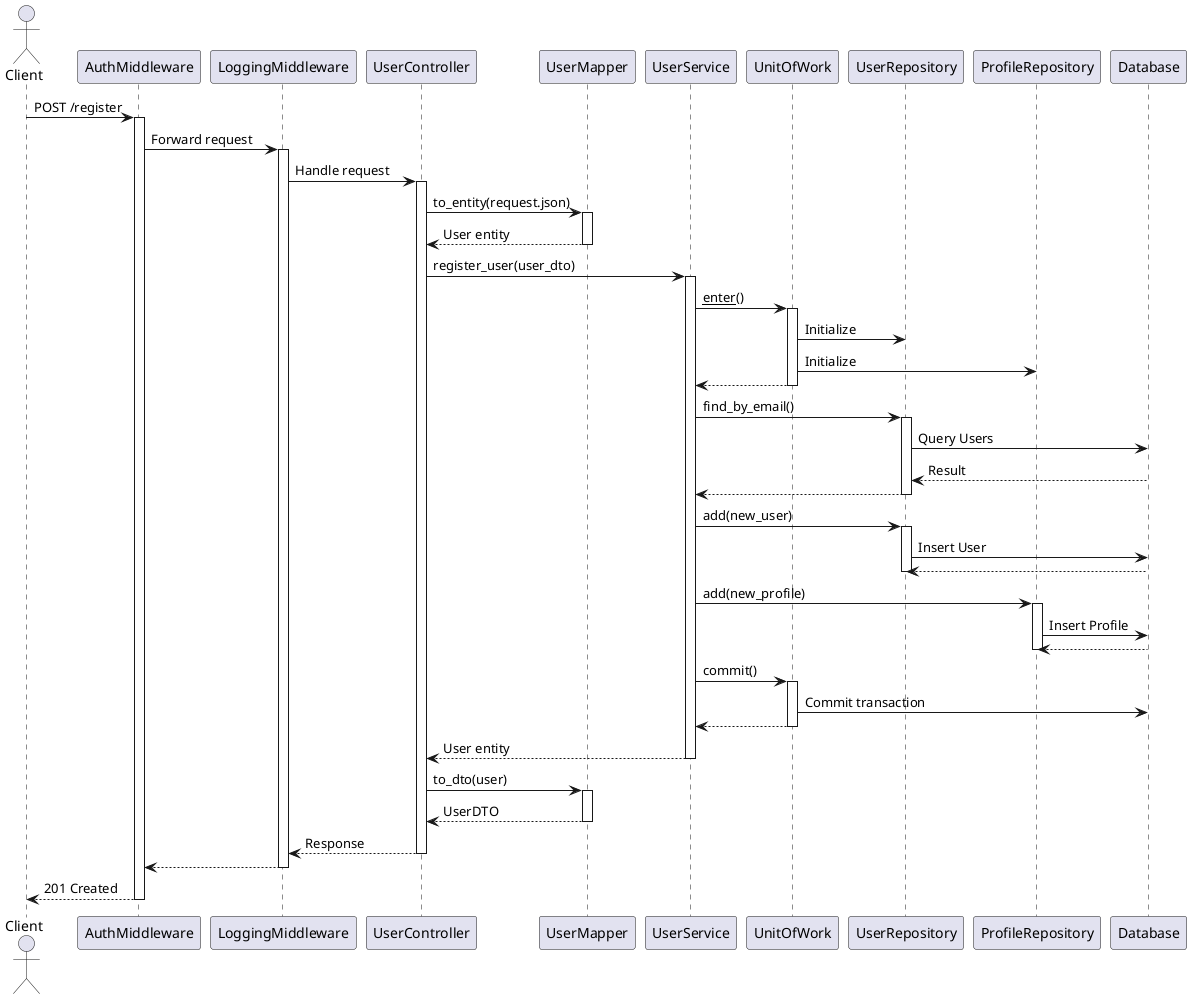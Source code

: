 @startuml RegisterUserSequence
actor Client
participant AuthMiddleware
participant LoggingMiddleware
participant UserController
participant UserMapper
participant UserService
participant UnitOfWork
participant UserRepository
participant ProfileRepository
participant Database

Client -> AuthMiddleware: POST /register
activate AuthMiddleware
AuthMiddleware -> LoggingMiddleware: Forward request
activate LoggingMiddleware

LoggingMiddleware -> UserController: Handle request
activate UserController

UserController -> UserMapper: to_entity(request.json)
activate UserMapper
UserMapper --> UserController: User entity
deactivate UserMapper

UserController -> UserService: register_user(user_dto)
activate UserService

UserService -> UnitOfWork: __enter__()
activate UnitOfWork
UnitOfWork -> UserRepository: Initialize
UnitOfWork -> ProfileRepository: Initialize
UnitOfWork --> UserService:
deactivate UnitOfWork

UserService -> UserRepository: find_by_email()
activate UserRepository
UserRepository -> Database: Query Users
Database --> UserRepository: Result
UserRepository --> UserService:
deactivate UserRepository

UserService -> UserRepository: add(new_user)
activate UserRepository
UserRepository -> Database: Insert User
Database --> UserRepository:
deactivate UserRepository

UserService -> ProfileRepository: add(new_profile)
activate ProfileRepository
ProfileRepository -> Database: Insert Profile
Database --> ProfileRepository:
deactivate ProfileRepository

UserService -> UnitOfWork: commit()
activate UnitOfWork
UnitOfWork -> Database: Commit transaction
UnitOfWork --> UserService:
deactivate UnitOfWork

UserService --> UserController: User entity
deactivate UserService

UserController -> UserMapper: to_dto(user)
activate UserMapper
UserMapper --> UserController: UserDTO
deactivate UserMapper

UserController --> LoggingMiddleware: Response
deactivate UserController

LoggingMiddleware --> AuthMiddleware:
deactivate LoggingMiddleware

AuthMiddleware --> Client: 201 Created
deactivate AuthMiddleware
@enduml